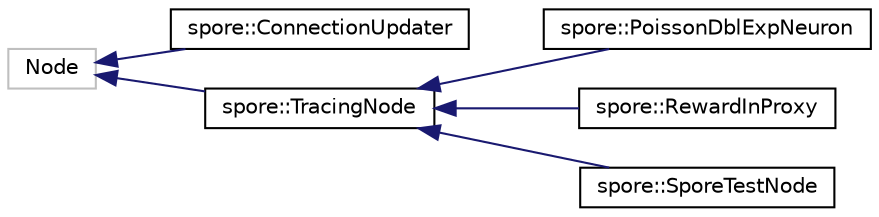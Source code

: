 digraph "Graphical Class Hierarchy"
{
  edge [fontname="Helvetica",fontsize="10",labelfontname="Helvetica",labelfontsize="10"];
  node [fontname="Helvetica",fontsize="10",shape=record];
  rankdir="LR";
  Node13 [label="Node",height=0.2,width=0.4,color="grey75", fillcolor="white", style="filled"];
  Node13 -> Node0 [dir="back",color="midnightblue",fontsize="10",style="solid",fontname="Helvetica"];
  Node0 [label="spore::ConnectionUpdater",height=0.2,width=0.4,color="black", fillcolor="white", style="filled",URL="$classspore_1_1ConnectionUpdater.html",tooltip="Nest node to handle synapse updates on regular time grid. "];
  Node13 -> Node15 [dir="back",color="midnightblue",fontsize="10",style="solid",fontname="Helvetica"];
  Node15 [label="spore::TracingNode",height=0.2,width=0.4,color="black", fillcolor="white", style="filled",URL="$classspore_1_1TracingNode.html",tooltip="Base class to all nodes that record traces. "];
  Node15 -> Node16 [dir="back",color="midnightblue",fontsize="10",style="solid",fontname="Helvetica"];
  Node16 [label="spore::PoissonDblExpNeuron",height=0.2,width=0.4,color="black", fillcolor="white", style="filled",URL="$classspore_1_1PoissonDblExpNeuron.html",tooltip="Point process neuron with double-exponential shaped PSCs. "];
  Node15 -> Node17 [dir="back",color="midnightblue",fontsize="10",style="solid",fontname="Helvetica"];
  Node17 [label="spore::RewardInProxy",height=0.2,width=0.4,color="black", fillcolor="white", style="filled",URL="$classspore_1_1RewardInProxy.html",tooltip="A device allows to receive reward traces from another process. "];
  Node15 -> Node18 [dir="back",color="midnightblue",fontsize="10",style="solid",fontname="Helvetica"];
  Node18 [label="spore::SporeTestNode",height=0.2,width=0.4,color="black", fillcolor="white", style="filled",URL="$classspore_1_1SporeTestNode.html",tooltip="Node to test the SPORE module. "];
}
